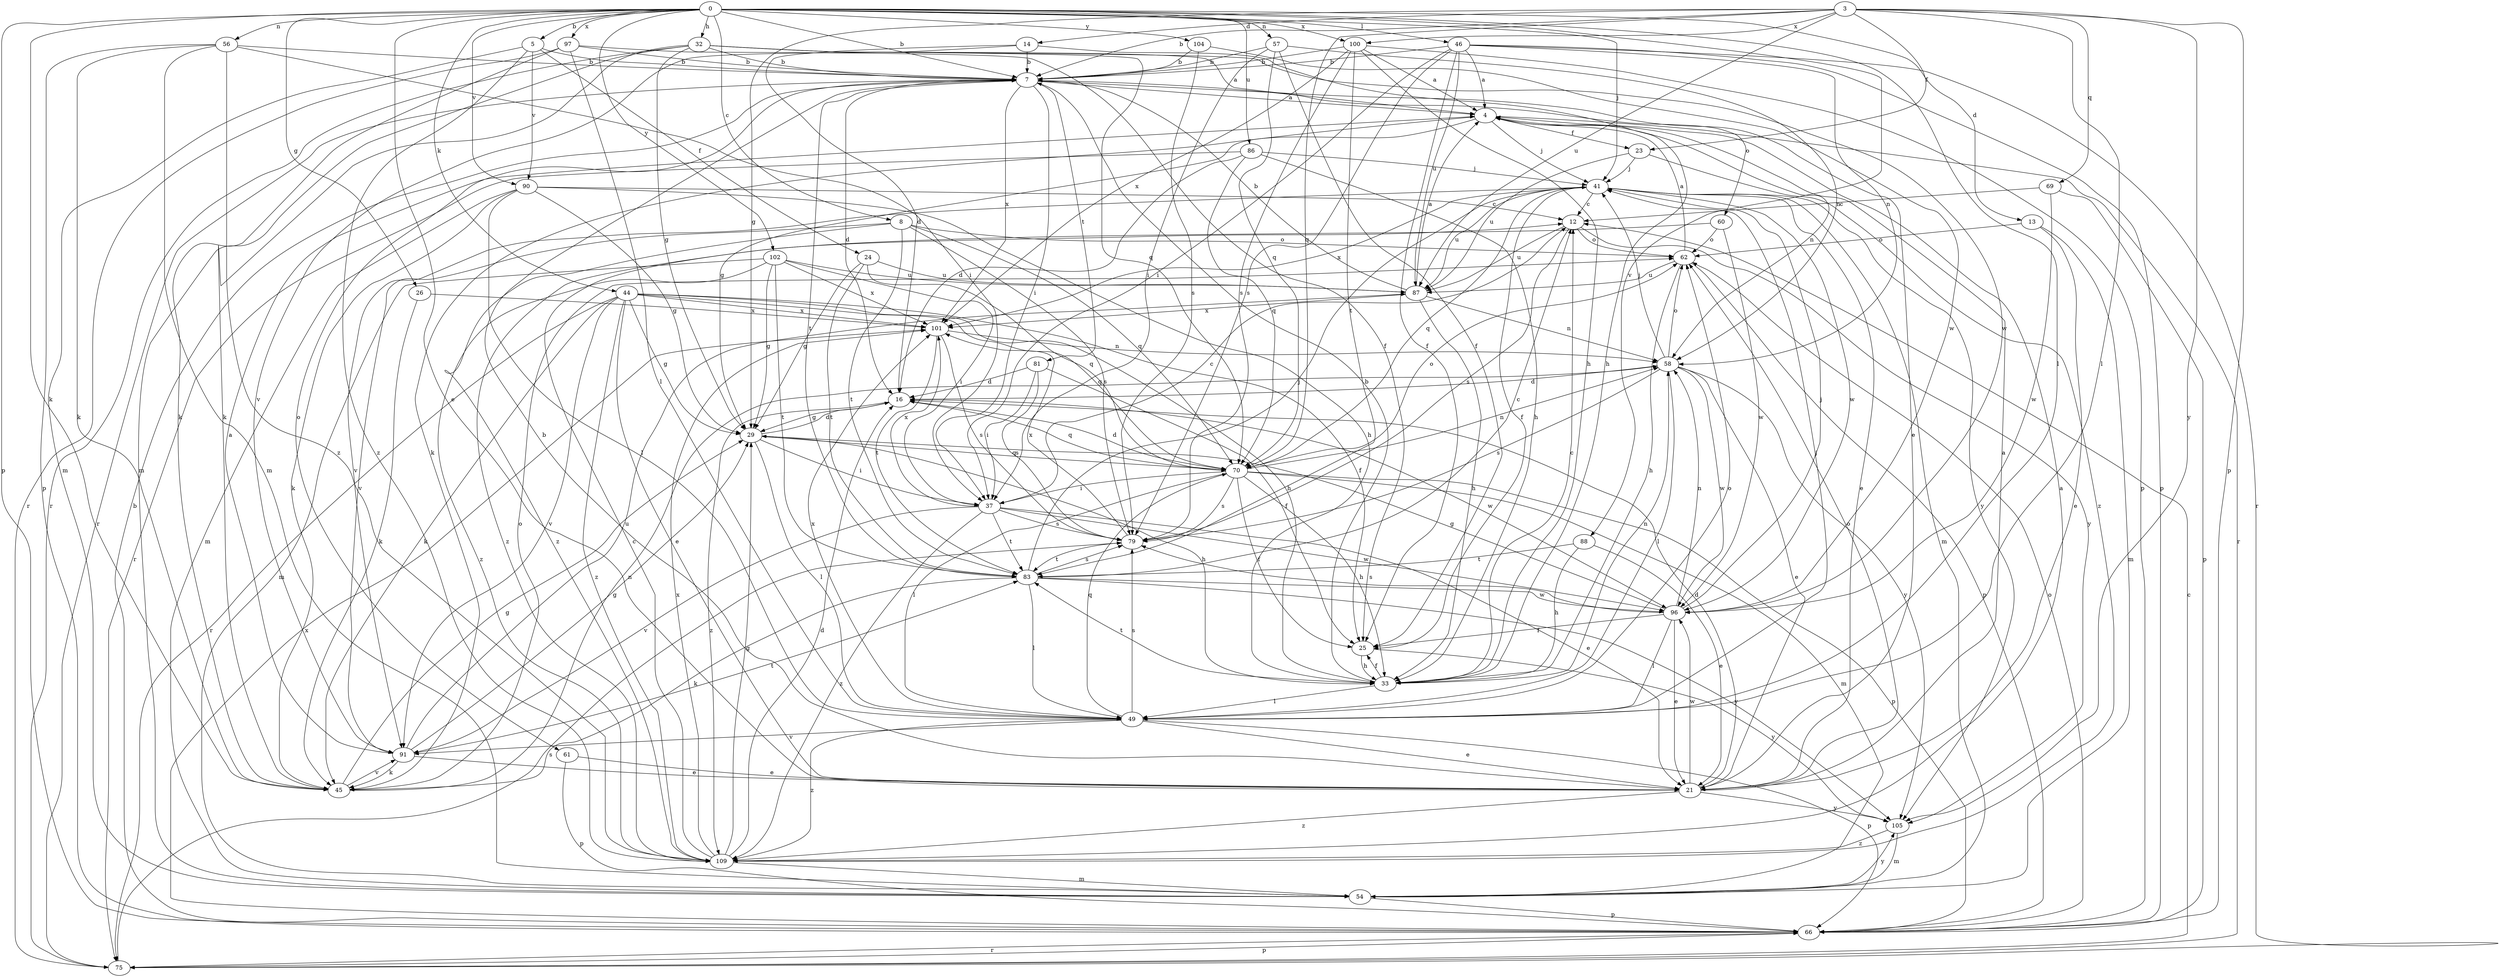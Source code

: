 strict digraph  {
0;
3;
4;
5;
7;
8;
12;
13;
14;
16;
21;
23;
24;
25;
26;
29;
32;
33;
37;
41;
44;
45;
46;
49;
54;
56;
57;
58;
60;
61;
62;
66;
69;
70;
75;
79;
81;
83;
86;
87;
88;
90;
91;
96;
97;
100;
101;
102;
104;
105;
109;
0 -> 5  [label=b];
0 -> 7  [label=b];
0 -> 8  [label=c];
0 -> 13  [label=d];
0 -> 21  [label=e];
0 -> 26  [label=g];
0 -> 32  [label=h];
0 -> 41  [label=j];
0 -> 44  [label=k];
0 -> 45  [label=k];
0 -> 46  [label=l];
0 -> 49  [label=l];
0 -> 56  [label=n];
0 -> 57  [label=n];
0 -> 66  [label=p];
0 -> 86  [label=u];
0 -> 88  [label=v];
0 -> 90  [label=v];
0 -> 97  [label=x];
0 -> 100  [label=x];
0 -> 102  [label=y];
0 -> 104  [label=y];
3 -> 7  [label=b];
3 -> 14  [label=d];
3 -> 23  [label=f];
3 -> 29  [label=g];
3 -> 49  [label=l];
3 -> 66  [label=p];
3 -> 69  [label=q];
3 -> 70  [label=q];
3 -> 87  [label=u];
3 -> 100  [label=x];
3 -> 105  [label=y];
4 -> 23  [label=f];
4 -> 29  [label=g];
4 -> 41  [label=j];
4 -> 45  [label=k];
4 -> 58  [label=n];
4 -> 75  [label=r];
5 -> 7  [label=b];
5 -> 24  [label=f];
5 -> 54  [label=m];
5 -> 90  [label=v];
5 -> 109  [label=z];
7 -> 4  [label=a];
7 -> 16  [label=d];
7 -> 21  [label=e];
7 -> 37  [label=i];
7 -> 60  [label=o];
7 -> 61  [label=o];
7 -> 75  [label=r];
7 -> 81  [label=t];
7 -> 83  [label=t];
7 -> 101  [label=x];
8 -> 62  [label=o];
8 -> 70  [label=q];
8 -> 79  [label=s];
8 -> 83  [label=t];
8 -> 91  [label=v];
8 -> 109  [label=z];
12 -> 62  [label=o];
12 -> 79  [label=s];
12 -> 87  [label=u];
12 -> 105  [label=y];
13 -> 21  [label=e];
13 -> 54  [label=m];
13 -> 62  [label=o];
14 -> 7  [label=b];
14 -> 16  [label=d];
14 -> 33  [label=h];
14 -> 91  [label=v];
16 -> 29  [label=g];
16 -> 70  [label=q];
16 -> 96  [label=w];
16 -> 109  [label=z];
21 -> 4  [label=a];
21 -> 7  [label=b];
21 -> 16  [label=d];
21 -> 62  [label=o];
21 -> 96  [label=w];
21 -> 105  [label=y];
21 -> 109  [label=z];
23 -> 41  [label=j];
23 -> 87  [label=u];
23 -> 109  [label=z];
24 -> 29  [label=g];
24 -> 70  [label=q];
24 -> 83  [label=t];
24 -> 87  [label=u];
25 -> 33  [label=h];
25 -> 105  [label=y];
26 -> 45  [label=k];
26 -> 101  [label=x];
29 -> 16  [label=d];
29 -> 33  [label=h];
29 -> 37  [label=i];
29 -> 49  [label=l];
29 -> 70  [label=q];
32 -> 4  [label=a];
32 -> 7  [label=b];
32 -> 29  [label=g];
32 -> 45  [label=k];
32 -> 54  [label=m];
32 -> 70  [label=q];
32 -> 75  [label=r];
32 -> 96  [label=w];
33 -> 7  [label=b];
33 -> 12  [label=c];
33 -> 25  [label=f];
33 -> 49  [label=l];
33 -> 58  [label=n];
33 -> 83  [label=t];
37 -> 12  [label=c];
37 -> 21  [label=e];
37 -> 79  [label=s];
37 -> 83  [label=t];
37 -> 91  [label=v];
37 -> 96  [label=w];
37 -> 101  [label=x];
37 -> 109  [label=z];
41 -> 12  [label=c];
41 -> 21  [label=e];
41 -> 25  [label=f];
41 -> 54  [label=m];
41 -> 70  [label=q];
41 -> 87  [label=u];
41 -> 91  [label=v];
41 -> 96  [label=w];
41 -> 101  [label=x];
41 -> 105  [label=y];
44 -> 21  [label=e];
44 -> 25  [label=f];
44 -> 29  [label=g];
44 -> 33  [label=h];
44 -> 45  [label=k];
44 -> 70  [label=q];
44 -> 75  [label=r];
44 -> 91  [label=v];
44 -> 101  [label=x];
44 -> 109  [label=z];
45 -> 29  [label=g];
45 -> 58  [label=n];
45 -> 62  [label=o];
45 -> 91  [label=v];
46 -> 4  [label=a];
46 -> 7  [label=b];
46 -> 25  [label=f];
46 -> 37  [label=i];
46 -> 58  [label=n];
46 -> 66  [label=p];
46 -> 75  [label=r];
46 -> 79  [label=s];
46 -> 87  [label=u];
49 -> 21  [label=e];
49 -> 41  [label=j];
49 -> 62  [label=o];
49 -> 66  [label=p];
49 -> 70  [label=q];
49 -> 79  [label=s];
49 -> 91  [label=v];
49 -> 101  [label=x];
49 -> 109  [label=z];
54 -> 66  [label=p];
54 -> 105  [label=y];
56 -> 7  [label=b];
56 -> 37  [label=i];
56 -> 45  [label=k];
56 -> 54  [label=m];
56 -> 66  [label=p];
56 -> 109  [label=z];
57 -> 7  [label=b];
57 -> 25  [label=f];
57 -> 37  [label=i];
57 -> 58  [label=n];
57 -> 70  [label=q];
58 -> 16  [label=d];
58 -> 21  [label=e];
58 -> 41  [label=j];
58 -> 49  [label=l];
58 -> 62  [label=o];
58 -> 79  [label=s];
58 -> 96  [label=w];
58 -> 105  [label=y];
60 -> 62  [label=o];
60 -> 96  [label=w];
60 -> 109  [label=z];
61 -> 21  [label=e];
61 -> 66  [label=p];
62 -> 4  [label=a];
62 -> 33  [label=h];
62 -> 66  [label=p];
62 -> 87  [label=u];
66 -> 7  [label=b];
66 -> 62  [label=o];
66 -> 75  [label=r];
66 -> 101  [label=x];
69 -> 12  [label=c];
69 -> 66  [label=p];
69 -> 96  [label=w];
70 -> 16  [label=d];
70 -> 25  [label=f];
70 -> 33  [label=h];
70 -> 37  [label=i];
70 -> 49  [label=l];
70 -> 54  [label=m];
70 -> 58  [label=n];
70 -> 62  [label=o];
70 -> 66  [label=p];
70 -> 79  [label=s];
75 -> 12  [label=c];
75 -> 66  [label=p];
75 -> 79  [label=s];
79 -> 83  [label=t];
79 -> 101  [label=x];
81 -> 16  [label=d];
81 -> 25  [label=f];
81 -> 37  [label=i];
81 -> 79  [label=s];
83 -> 12  [label=c];
83 -> 41  [label=j];
83 -> 45  [label=k];
83 -> 49  [label=l];
83 -> 79  [label=s];
83 -> 96  [label=w];
83 -> 105  [label=y];
86 -> 16  [label=d];
86 -> 33  [label=h];
86 -> 41  [label=j];
86 -> 70  [label=q];
86 -> 75  [label=r];
87 -> 4  [label=a];
87 -> 7  [label=b];
87 -> 33  [label=h];
87 -> 58  [label=n];
87 -> 101  [label=x];
88 -> 21  [label=e];
88 -> 33  [label=h];
88 -> 83  [label=t];
90 -> 12  [label=c];
90 -> 29  [label=g];
90 -> 33  [label=h];
90 -> 45  [label=k];
90 -> 49  [label=l];
90 -> 54  [label=m];
91 -> 4  [label=a];
91 -> 21  [label=e];
91 -> 29  [label=g];
91 -> 45  [label=k];
91 -> 83  [label=t];
91 -> 87  [label=u];
96 -> 21  [label=e];
96 -> 25  [label=f];
96 -> 29  [label=g];
96 -> 41  [label=j];
96 -> 49  [label=l];
96 -> 58  [label=n];
96 -> 79  [label=s];
97 -> 7  [label=b];
97 -> 25  [label=f];
97 -> 45  [label=k];
97 -> 49  [label=l];
97 -> 75  [label=r];
100 -> 4  [label=a];
100 -> 7  [label=b];
100 -> 33  [label=h];
100 -> 66  [label=p];
100 -> 79  [label=s];
100 -> 83  [label=t];
100 -> 101  [label=x];
101 -> 58  [label=n];
101 -> 79  [label=s];
101 -> 83  [label=t];
102 -> 29  [label=g];
102 -> 37  [label=i];
102 -> 54  [label=m];
102 -> 83  [label=t];
102 -> 87  [label=u];
102 -> 101  [label=x];
102 -> 109  [label=z];
104 -> 7  [label=b];
104 -> 79  [label=s];
104 -> 96  [label=w];
105 -> 54  [label=m];
105 -> 109  [label=z];
109 -> 4  [label=a];
109 -> 12  [label=c];
109 -> 16  [label=d];
109 -> 29  [label=g];
109 -> 54  [label=m];
109 -> 101  [label=x];
}
